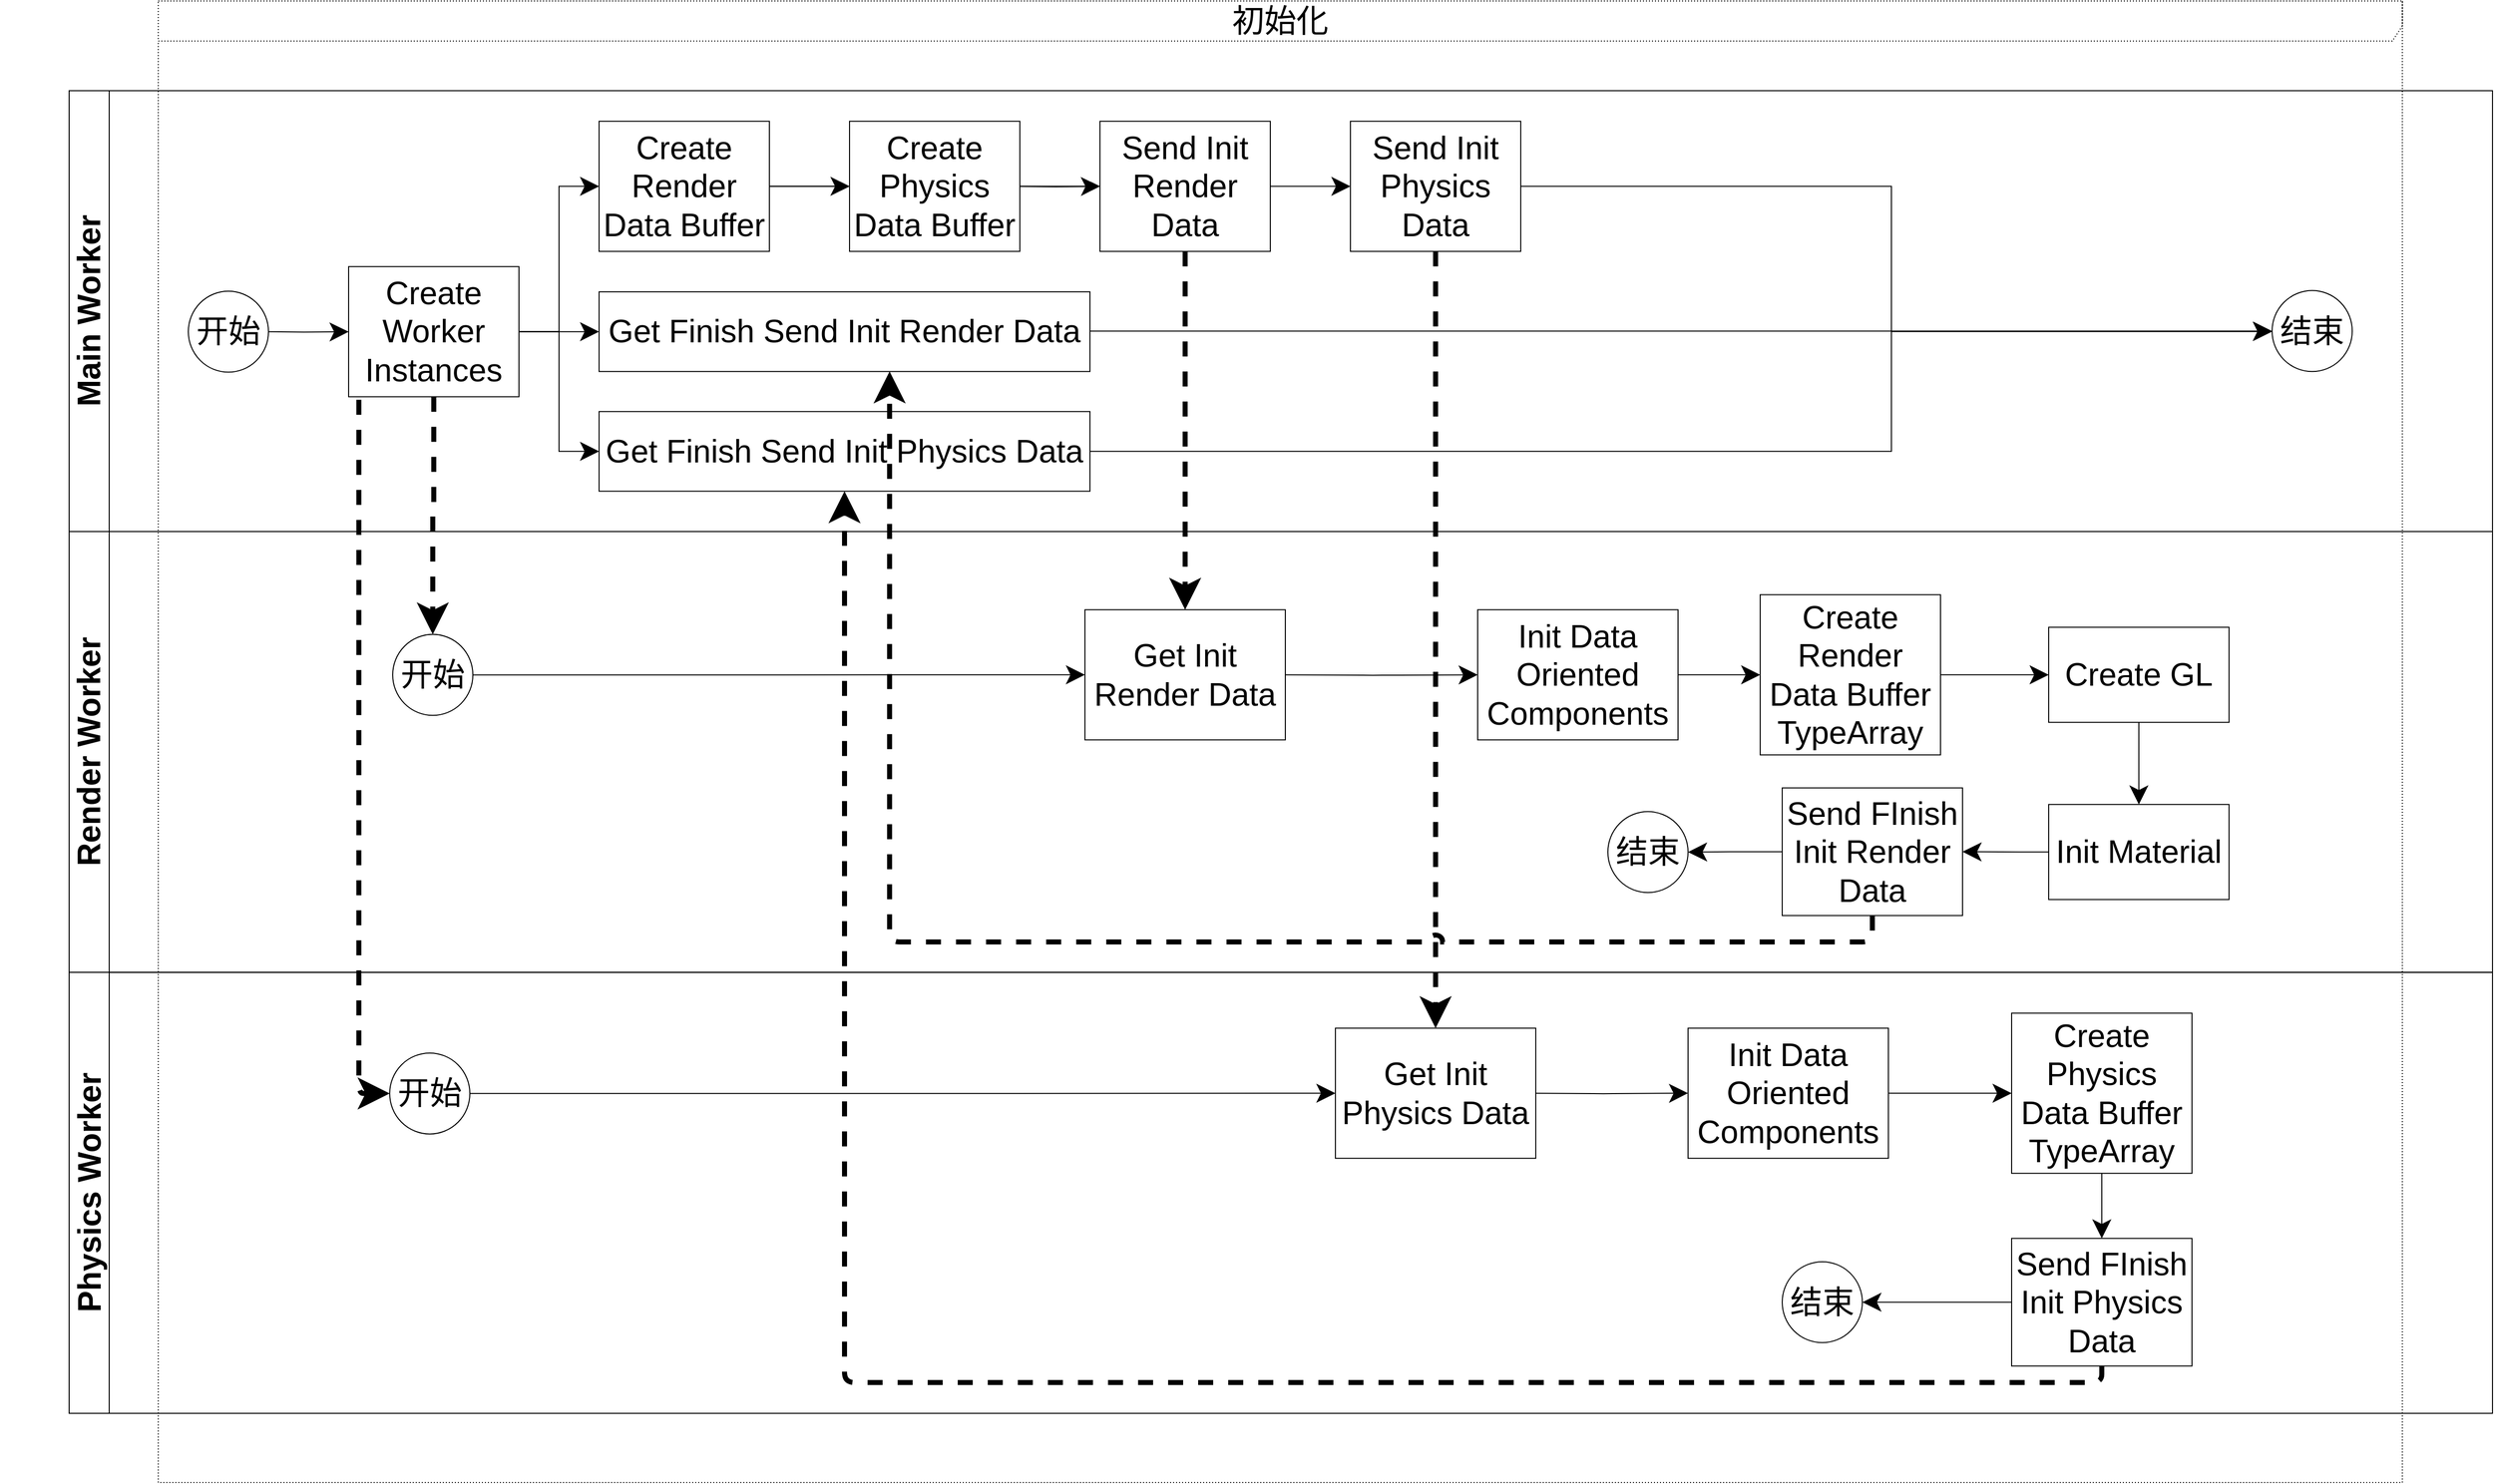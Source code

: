 <mxfile version="14.6.13" type="device"><diagram id="prtHgNgQTEPvFCAcTncT" name="Page-1"><mxGraphModel dx="4514" dy="4009" grid="1" gridSize="10" guides="1" tooltips="1" connect="1" arrows="1" fold="1" page="1" pageScale="1" pageWidth="827" pageHeight="1169" math="0" shadow="0"><root><mxCell id="0"/><mxCell id="1" parent="0"/><mxCell id="ZeFKKhJOCGgm9yfMqdJx-5" value="&lt;font style=&quot;font-size: 32px&quot;&gt;初始化&lt;/font&gt;" style="shape=umlFrame;whiteSpace=wrap;html=1;width=2437;height=40;fontSize=22;dashed=1;dashPattern=1 2;" parent="1" vertex="1"><mxGeometry x="-550" y="-680" width="2240" height="1480" as="geometry"/></mxCell><mxCell id="ZeFKKhJOCGgm9yfMqdJx-6" value="&lt;font style=&quot;font-size: 32px&quot;&gt;Main Worker&lt;/font&gt;" style="swimlane;html=1;childLayout=stackLayout;resizeParent=1;resizeParentMax=0;horizontal=0;startSize=40;horizontalStack=0;fontSize=22;" parent="1" vertex="1"><mxGeometry x="-639" y="-590.42" width="2419" height="440.42" as="geometry"><mxRectangle x="120" y="120" width="30" height="50" as="alternateBounds"/></mxGeometry></mxCell><mxCell id="ZeFKKhJOCGgm9yfMqdJx-7" style="edgeStyle=orthogonalEdgeStyle;rounded=0;orthogonalLoop=1;jettySize=auto;html=1;endArrow=classic;endFill=1;fontSize=22;" parent="1" edge="1"><mxGeometry relative="1" as="geometry"><mxPoint x="-700.0" y="-400.63" as="sourcePoint"/><mxPoint x="-699.966" y="-400.63" as="targetPoint"/></mxGeometry></mxCell><mxCell id="ZeFKKhJOCGgm9yfMqdJx-9" value="开始" style="ellipse;whiteSpace=wrap;html=1;fontSize=32;" parent="1" vertex="1"><mxGeometry x="-520" y="-390.07" width="80" height="80.83" as="geometry"/></mxCell><mxCell id="ZeFKKhJOCGgm9yfMqdJx-11" value="" style="edgeStyle=orthogonalEdgeStyle;rounded=0;orthogonalLoop=1;jettySize=auto;html=1;fontSize=32;endSize=16;startSize=16;" parent="1" target="ZeFKKhJOCGgm9yfMqdJx-15" edge="1"><mxGeometry relative="1" as="geometry"><mxPoint x="-440" y="-349.66" as="sourcePoint"/></mxGeometry></mxCell><mxCell id="ZeFKKhJOCGgm9yfMqdJx-13" value="" style="edgeStyle=orthogonalEdgeStyle;rounded=0;orthogonalLoop=1;jettySize=auto;html=1;fontSize=32;endSize=16;startSize=16;" parent="1" source="ZeFKKhJOCGgm9yfMqdJx-15" target="ZeFKKhJOCGgm9yfMqdJx-17" edge="1"><mxGeometry relative="1" as="geometry"><Array as="points"><mxPoint x="-150" y="-349.86"/><mxPoint x="-150" y="-494.86"/></Array></mxGeometry></mxCell><mxCell id="ZeFKKhJOCGgm9yfMqdJx-72" style="edgeStyle=orthogonalEdgeStyle;rounded=0;orthogonalLoop=1;jettySize=auto;html=1;entryX=0;entryY=0.5;entryDx=0;entryDy=0;startSize=16;endSize=16;" parent="1" source="ZeFKKhJOCGgm9yfMqdJx-15" target="ZeFKKhJOCGgm9yfMqdJx-61" edge="1"><mxGeometry relative="1" as="geometry"/></mxCell><mxCell id="ZeFKKhJOCGgm9yfMqdJx-73" style="edgeStyle=orthogonalEdgeStyle;rounded=0;orthogonalLoop=1;jettySize=auto;html=1;entryX=0;entryY=0.5;entryDx=0;entryDy=0;startSize=16;endSize=16;" parent="1" source="ZeFKKhJOCGgm9yfMqdJx-15" target="ZeFKKhJOCGgm9yfMqdJx-71" edge="1"><mxGeometry relative="1" as="geometry"><Array as="points"><mxPoint x="-150" y="-349.86"/><mxPoint x="-150" y="-229.86"/></Array></mxGeometry></mxCell><mxCell id="ZeFKKhJOCGgm9yfMqdJx-136" style="edgeStyle=orthogonalEdgeStyle;rounded=1;jumpStyle=none;orthogonalLoop=1;jettySize=auto;html=1;entryX=0.5;entryY=0;entryDx=0;entryDy=0;startSize=16;endSize=16;strokeWidth=5;dashed=1;" parent="1" source="ZeFKKhJOCGgm9yfMqdJx-15" target="ZeFKKhJOCGgm9yfMqdJx-129" edge="1"><mxGeometry relative="1" as="geometry"><Array as="points"/></mxGeometry></mxCell><mxCell id="ZeFKKhJOCGgm9yfMqdJx-137" style="edgeStyle=orthogonalEdgeStyle;rounded=1;jumpStyle=none;orthogonalLoop=1;jettySize=auto;html=1;entryX=0;entryY=0.5;entryDx=0;entryDy=0;dashed=1;startSize=16;endSize=16;strokeWidth=5;exitX=0.06;exitY=1.023;exitDx=0;exitDy=0;exitPerimeter=0;" parent="1" source="ZeFKKhJOCGgm9yfMqdJx-15" target="ZeFKKhJOCGgm9yfMqdJx-132" edge="1"><mxGeometry relative="1" as="geometry"><Array as="points"><mxPoint x="-350" y="411"/></Array></mxGeometry></mxCell><mxCell id="ZeFKKhJOCGgm9yfMqdJx-15" value="Create Worker Instances" style="whiteSpace=wrap;html=1;fontSize=32;" parent="1" vertex="1"><mxGeometry x="-360" y="-414.65" width="170" height="130" as="geometry"/></mxCell><mxCell id="ZeFKKhJOCGgm9yfMqdJx-63" value="" style="edgeStyle=orthogonalEdgeStyle;rounded=0;orthogonalLoop=1;jettySize=auto;html=1;" parent="1" source="ZeFKKhJOCGgm9yfMqdJx-17" target="ZeFKKhJOCGgm9yfMqdJx-62" edge="1"><mxGeometry relative="1" as="geometry"/></mxCell><mxCell id="ZeFKKhJOCGgm9yfMqdJx-69" value="" style="edgeStyle=orthogonalEdgeStyle;rounded=0;orthogonalLoop=1;jettySize=auto;html=1;endSize=16;startSize=16;" parent="1" source="ZeFKKhJOCGgm9yfMqdJx-17" edge="1"><mxGeometry relative="1" as="geometry"><mxPoint x="140" y="-494.86" as="targetPoint"/></mxGeometry></mxCell><mxCell id="ZeFKKhJOCGgm9yfMqdJx-17" value="Create Render Data Buffer" style="whiteSpace=wrap;html=1;fontSize=32;" parent="1" vertex="1"><mxGeometry x="-110" y="-559.86" width="170" height="130" as="geometry"/></mxCell><mxCell id="ZeFKKhJOCGgm9yfMqdJx-54" value="&lt;font style=&quot;font-size: 32px&quot;&gt;Render Worker&lt;/font&gt;" style="swimlane;html=1;childLayout=stackLayout;resizeParent=1;resizeParentMax=0;horizontal=0;startSize=40;horizontalStack=0;fontSize=22;" parent="1" vertex="1"><mxGeometry x="-639" y="-150" width="2419" height="440.42" as="geometry"><mxRectangle x="120" y="120" width="30" height="50" as="alternateBounds"/></mxGeometry></mxCell><mxCell id="ZeFKKhJOCGgm9yfMqdJx-60" value="&lt;font style=&quot;font-size: 32px&quot;&gt;Physics Worker&lt;/font&gt;" style="swimlane;html=1;childLayout=stackLayout;resizeParent=1;resizeParentMax=0;horizontal=0;startSize=40;horizontalStack=0;fontSize=22;" parent="1" vertex="1"><mxGeometry x="-639" y="290.42" width="2419" height="440.42" as="geometry"><mxRectangle x="120" y="120" width="30" height="50" as="alternateBounds"/></mxGeometry></mxCell><mxCell id="ZeFKKhJOCGgm9yfMqdJx-77" style="edgeStyle=orthogonalEdgeStyle;rounded=0;orthogonalLoop=1;jettySize=auto;html=1;entryX=0;entryY=0.5;entryDx=0;entryDy=0;startSize=16;endSize=16;" parent="1" source="ZeFKKhJOCGgm9yfMqdJx-61" target="ZeFKKhJOCGgm9yfMqdJx-75" edge="1"><mxGeometry relative="1" as="geometry"><Array as="points"><mxPoint x="1560" y="-349.86"/></Array></mxGeometry></mxCell><mxCell id="ZeFKKhJOCGgm9yfMqdJx-61" value="Get Finish Send Init Render Data" style="whiteSpace=wrap;html=1;fontSize=32;" parent="1" vertex="1"><mxGeometry x="-110" y="-389.44" width="490" height="79.58" as="geometry"/></mxCell><mxCell id="ZeFKKhJOCGgm9yfMqdJx-65" value="" style="edgeStyle=orthogonalEdgeStyle;rounded=0;orthogonalLoop=1;jettySize=auto;html=1;" parent="1" source="ZeFKKhJOCGgm9yfMqdJx-62" target="ZeFKKhJOCGgm9yfMqdJx-64" edge="1"><mxGeometry relative="1" as="geometry"/></mxCell><mxCell id="ZeFKKhJOCGgm9yfMqdJx-62" value="Create Physics Data Buffer" style="whiteSpace=wrap;html=1;fontSize=32;" parent="1" vertex="1"><mxGeometry x="140" y="-559.86" width="170" height="130" as="geometry"/></mxCell><mxCell id="ZeFKKhJOCGgm9yfMqdJx-67" value="" style="edgeStyle=orthogonalEdgeStyle;rounded=0;orthogonalLoop=1;jettySize=auto;html=1;endSize=16;startSize=16;" parent="1" source="ZeFKKhJOCGgm9yfMqdJx-64" target="ZeFKKhJOCGgm9yfMqdJx-66" edge="1"><mxGeometry relative="1" as="geometry"/></mxCell><mxCell id="ZeFKKhJOCGgm9yfMqdJx-104" style="edgeStyle=orthogonalEdgeStyle;rounded=0;orthogonalLoop=1;jettySize=auto;html=1;entryX=0.5;entryY=0;entryDx=0;entryDy=0;startSize=16;endSize=16;jumpStyle=none;dashed=1;strokeWidth=5;" parent="1" source="ZeFKKhJOCGgm9yfMqdJx-64" target="ZeFKKhJOCGgm9yfMqdJx-130" edge="1"><mxGeometry relative="1" as="geometry"><mxPoint x="476" y="-91.86" as="targetPoint"/><Array as="points"><mxPoint x="475" y="-100"/><mxPoint x="475" y="-100"/></Array></mxGeometry></mxCell><mxCell id="ZeFKKhJOCGgm9yfMqdJx-64" value="Send Init Render Data" style="whiteSpace=wrap;html=1;fontSize=32;" parent="1" vertex="1"><mxGeometry x="390" y="-559.86" width="170" height="130" as="geometry"/></mxCell><mxCell id="ZeFKKhJOCGgm9yfMqdJx-76" style="edgeStyle=orthogonalEdgeStyle;rounded=0;orthogonalLoop=1;jettySize=auto;html=1;entryX=0;entryY=0.5;entryDx=0;entryDy=0;startSize=16;endSize=16;" parent="1" source="ZeFKKhJOCGgm9yfMqdJx-66" target="ZeFKKhJOCGgm9yfMqdJx-75" edge="1"><mxGeometry relative="1" as="geometry"><Array as="points"><mxPoint x="1180" y="-494.86"/><mxPoint x="1180" y="-349.86"/><mxPoint x="1560" y="-349.86"/></Array></mxGeometry></mxCell><mxCell id="ZeFKKhJOCGgm9yfMqdJx-128" style="edgeStyle=orthogonalEdgeStyle;rounded=1;jumpStyle=none;orthogonalLoop=1;jettySize=auto;html=1;dashed=1;startSize=16;endSize=16;strokeWidth=5;entryX=0.5;entryY=0;entryDx=0;entryDy=0;" parent="1" source="ZeFKKhJOCGgm9yfMqdJx-66" target="ZeFKKhJOCGgm9yfMqdJx-133" edge="1"><mxGeometry relative="1" as="geometry"><mxPoint x="727" y="326.14" as="targetPoint"/></mxGeometry></mxCell><mxCell id="ZeFKKhJOCGgm9yfMqdJx-66" value="Send Init Physics Data" style="whiteSpace=wrap;html=1;fontSize=32;" parent="1" vertex="1"><mxGeometry x="640" y="-559.86" width="170" height="130" as="geometry"/></mxCell><mxCell id="ZeFKKhJOCGgm9yfMqdJx-70" value="" style="edgeStyle=orthogonalEdgeStyle;rounded=0;orthogonalLoop=1;jettySize=auto;html=1;endSize=16;startSize=16;" parent="1" target="ZeFKKhJOCGgm9yfMqdJx-64" edge="1"><mxGeometry relative="1" as="geometry"><mxPoint x="310" y="-494.86" as="sourcePoint"/></mxGeometry></mxCell><mxCell id="ZeFKKhJOCGgm9yfMqdJx-78" style="edgeStyle=orthogonalEdgeStyle;rounded=0;orthogonalLoop=1;jettySize=auto;html=1;entryX=0;entryY=0.5;entryDx=0;entryDy=0;startSize=16;endSize=16;" parent="1" source="ZeFKKhJOCGgm9yfMqdJx-71" target="ZeFKKhJOCGgm9yfMqdJx-75" edge="1"><mxGeometry relative="1" as="geometry"><Array as="points"><mxPoint x="1180" y="-229.86"/><mxPoint x="1180" y="-349.86"/><mxPoint x="1560" y="-349.86"/></Array></mxGeometry></mxCell><mxCell id="ZeFKKhJOCGgm9yfMqdJx-71" value="Get Finish Send Init Physics Data" style="whiteSpace=wrap;html=1;fontSize=32;" parent="1" vertex="1"><mxGeometry x="-110" y="-269.86" width="490" height="79.58" as="geometry"/></mxCell><mxCell id="ZeFKKhJOCGgm9yfMqdJx-75" value="结束" style="ellipse;whiteSpace=wrap;html=1;fontSize=32;" parent="1" vertex="1"><mxGeometry x="1560" y="-390.69" width="80" height="80.83" as="geometry"/></mxCell><mxCell id="ZeFKKhJOCGgm9yfMqdJx-79" style="edgeStyle=orthogonalEdgeStyle;rounded=0;orthogonalLoop=1;jettySize=auto;html=1;endArrow=classic;endFill=1;fontSize=22;" parent="1" edge="1"><mxGeometry relative="1" as="geometry"><mxPoint x="-690.0" y="-45.62" as="sourcePoint"/><mxPoint x="-689.966" y="-45.62" as="targetPoint"/></mxGeometry></mxCell><mxCell id="ZeFKKhJOCGgm9yfMqdJx-117" style="edgeStyle=orthogonalEdgeStyle;rounded=1;jumpStyle=none;orthogonalLoop=1;jettySize=auto;html=1;entryX=0;entryY=0.5;entryDx=0;entryDy=0;startSize=16;endSize=16;strokeWidth=1;" parent="1" target="ZeFKKhJOCGgm9yfMqdJx-105" edge="1"><mxGeometry relative="1" as="geometry"><mxPoint x="566" y="-6.86" as="sourcePoint"/></mxGeometry></mxCell><mxCell id="ZeFKKhJOCGgm9yfMqdJx-107" value="" style="edgeStyle=orthogonalEdgeStyle;rounded=1;jumpStyle=none;orthogonalLoop=1;jettySize=auto;html=1;startSize=16;endSize=16;strokeWidth=1;" parent="1" source="ZeFKKhJOCGgm9yfMqdJx-105" target="ZeFKKhJOCGgm9yfMqdJx-106" edge="1"><mxGeometry relative="1" as="geometry"/></mxCell><mxCell id="ZeFKKhJOCGgm9yfMqdJx-105" value="Init Data Oriented Components" style="whiteSpace=wrap;html=1;fontSize=32;" parent="1" vertex="1"><mxGeometry x="767" y="-71.86" width="200" height="130" as="geometry"/></mxCell><mxCell id="ZeFKKhJOCGgm9yfMqdJx-109" value="" style="edgeStyle=orthogonalEdgeStyle;rounded=1;jumpStyle=none;orthogonalLoop=1;jettySize=auto;html=1;startSize=16;endSize=16;strokeWidth=1;" parent="1" source="ZeFKKhJOCGgm9yfMqdJx-106" target="ZeFKKhJOCGgm9yfMqdJx-108" edge="1"><mxGeometry relative="1" as="geometry"/></mxCell><mxCell id="ZeFKKhJOCGgm9yfMqdJx-106" value="Create Render Data Buffer TypeArray" style="whiteSpace=wrap;html=1;fontSize=32;" parent="1" vertex="1"><mxGeometry x="1049" y="-86.86" width="180" height="160" as="geometry"/></mxCell><mxCell id="ZeFKKhJOCGgm9yfMqdJx-111" value="" style="edgeStyle=orthogonalEdgeStyle;rounded=1;jumpStyle=none;orthogonalLoop=1;jettySize=auto;html=1;startSize=16;endSize=16;strokeWidth=1;" parent="1" source="ZeFKKhJOCGgm9yfMqdJx-108" target="ZeFKKhJOCGgm9yfMqdJx-110" edge="1"><mxGeometry relative="1" as="geometry"/></mxCell><mxCell id="ZeFKKhJOCGgm9yfMqdJx-108" value="Create GL" style="whiteSpace=wrap;html=1;fontSize=32;" parent="1" vertex="1"><mxGeometry x="1337" y="-54.36" width="180" height="95" as="geometry"/></mxCell><mxCell id="ZeFKKhJOCGgm9yfMqdJx-113" value="" style="edgeStyle=orthogonalEdgeStyle;rounded=1;jumpStyle=none;orthogonalLoop=1;jettySize=auto;html=1;startSize=16;endSize=16;strokeWidth=1;" parent="1" source="ZeFKKhJOCGgm9yfMqdJx-110" target="ZeFKKhJOCGgm9yfMqdJx-112" edge="1"><mxGeometry relative="1" as="geometry"/></mxCell><mxCell id="ZeFKKhJOCGgm9yfMqdJx-110" value="Init Material" style="whiteSpace=wrap;html=1;fontSize=32;" parent="1" vertex="1"><mxGeometry x="1337" y="122.64" width="180" height="95" as="geometry"/></mxCell><mxCell id="ZeFKKhJOCGgm9yfMqdJx-115" style="edgeStyle=orthogonalEdgeStyle;rounded=1;jumpStyle=none;orthogonalLoop=1;jettySize=auto;html=1;startSize=16;endSize=16;strokeWidth=1;" parent="1" source="ZeFKKhJOCGgm9yfMqdJx-112" target="ZeFKKhJOCGgm9yfMqdJx-114" edge="1"><mxGeometry relative="1" as="geometry"/></mxCell><mxCell id="ZeFKKhJOCGgm9yfMqdJx-116" style="edgeStyle=orthogonalEdgeStyle;rounded=1;jumpStyle=arc;orthogonalLoop=1;jettySize=auto;html=1;startSize=16;endSize=16;strokeWidth=5;dashed=1;" parent="1" source="ZeFKKhJOCGgm9yfMqdJx-112" edge="1"><mxGeometry relative="1" as="geometry"><mxPoint x="180" y="-310" as="targetPoint"/><Array as="points"><mxPoint x="1161" y="260"/><mxPoint x="180" y="260"/><mxPoint x="180" y="-310"/></Array></mxGeometry></mxCell><mxCell id="ZeFKKhJOCGgm9yfMqdJx-112" value="Send FInish Init Render Data" style="whiteSpace=wrap;html=1;fontSize=32;" parent="1" vertex="1"><mxGeometry x="1071" y="106.14" width="180" height="127.5" as="geometry"/></mxCell><mxCell id="ZeFKKhJOCGgm9yfMqdJx-114" value="结束" style="ellipse;whiteSpace=wrap;html=1;fontSize=32;" parent="1" vertex="1"><mxGeometry x="897" y="129.81" width="80" height="80.83" as="geometry"/></mxCell><mxCell id="ZeFKKhJOCGgm9yfMqdJx-123" style="edgeStyle=orthogonalEdgeStyle;rounded=1;jumpStyle=none;orthogonalLoop=1;jettySize=auto;html=1;startSize=16;endSize=16;strokeWidth=1;" parent="1" target="ZeFKKhJOCGgm9yfMqdJx-119" edge="1"><mxGeometry relative="1" as="geometry"><mxPoint x="817" y="411.14" as="sourcePoint"/></mxGeometry></mxCell><mxCell id="ZeFKKhJOCGgm9yfMqdJx-124" style="edgeStyle=orthogonalEdgeStyle;rounded=1;jumpStyle=none;orthogonalLoop=1;jettySize=auto;html=1;startSize=16;endSize=16;strokeWidth=1;" parent="1" source="ZeFKKhJOCGgm9yfMqdJx-119" target="ZeFKKhJOCGgm9yfMqdJx-120" edge="1"><mxGeometry relative="1" as="geometry"/></mxCell><mxCell id="ZeFKKhJOCGgm9yfMqdJx-119" value="Init Data Oriented Components" style="whiteSpace=wrap;html=1;fontSize=32;" parent="1" vertex="1"><mxGeometry x="977" y="346.14" width="200" height="130" as="geometry"/></mxCell><mxCell id="ZeFKKhJOCGgm9yfMqdJx-125" style="edgeStyle=orthogonalEdgeStyle;rounded=1;jumpStyle=none;orthogonalLoop=1;jettySize=auto;html=1;startSize=16;endSize=16;strokeWidth=1;" parent="1" source="ZeFKKhJOCGgm9yfMqdJx-120" target="ZeFKKhJOCGgm9yfMqdJx-121" edge="1"><mxGeometry relative="1" as="geometry"/></mxCell><mxCell id="ZeFKKhJOCGgm9yfMqdJx-120" value="Create Physics Data Buffer TypeArray" style="whiteSpace=wrap;html=1;fontSize=32;" parent="1" vertex="1"><mxGeometry x="1300" y="331.14" width="180" height="160" as="geometry"/></mxCell><mxCell id="ZeFKKhJOCGgm9yfMqdJx-126" style="edgeStyle=orthogonalEdgeStyle;rounded=1;jumpStyle=none;orthogonalLoop=1;jettySize=auto;html=1;entryX=1;entryY=0.5;entryDx=0;entryDy=0;startSize=16;endSize=16;strokeWidth=1;" parent="1" source="ZeFKKhJOCGgm9yfMqdJx-121" target="ZeFKKhJOCGgm9yfMqdJx-122" edge="1"><mxGeometry relative="1" as="geometry"/></mxCell><mxCell id="ZeFKKhJOCGgm9yfMqdJx-127" style="edgeStyle=orthogonalEdgeStyle;rounded=1;jumpStyle=arc;orthogonalLoop=1;jettySize=auto;html=1;startSize=16;endSize=16;strokeWidth=5;dashed=1;" parent="1" source="ZeFKKhJOCGgm9yfMqdJx-121" target="ZeFKKhJOCGgm9yfMqdJx-71" edge="1"><mxGeometry relative="1" as="geometry"><Array as="points"><mxPoint x="1390" y="700.14"/><mxPoint x="135" y="700.14"/></Array></mxGeometry></mxCell><mxCell id="ZeFKKhJOCGgm9yfMqdJx-121" value="Send FInish Init Physics Data" style="whiteSpace=wrap;html=1;fontSize=32;" parent="1" vertex="1"><mxGeometry x="1300" y="556.14" width="180" height="127.5" as="geometry"/></mxCell><mxCell id="ZeFKKhJOCGgm9yfMqdJx-122" value="结束" style="ellipse;whiteSpace=wrap;html=1;fontSize=32;" parent="1" vertex="1"><mxGeometry x="1071" y="579.47" width="80" height="80.83" as="geometry"/></mxCell><mxCell id="ZeFKKhJOCGgm9yfMqdJx-131" style="edgeStyle=orthogonalEdgeStyle;rounded=1;jumpStyle=none;orthogonalLoop=1;jettySize=auto;html=1;startSize=16;endSize=16;strokeWidth=1;" parent="1" source="ZeFKKhJOCGgm9yfMqdJx-129" target="ZeFKKhJOCGgm9yfMqdJx-130" edge="1"><mxGeometry relative="1" as="geometry"/></mxCell><mxCell id="ZeFKKhJOCGgm9yfMqdJx-129" value="开始" style="ellipse;whiteSpace=wrap;html=1;fontSize=32;" parent="1" vertex="1"><mxGeometry x="-316" y="-47.19" width="80" height="80.83" as="geometry"/></mxCell><mxCell id="ZeFKKhJOCGgm9yfMqdJx-130" value="Get Init Render Data" style="whiteSpace=wrap;html=1;fontSize=32;" parent="1" vertex="1"><mxGeometry x="375" y="-71.86" width="200" height="130" as="geometry"/></mxCell><mxCell id="ZeFKKhJOCGgm9yfMqdJx-135" style="edgeStyle=orthogonalEdgeStyle;rounded=1;jumpStyle=none;orthogonalLoop=1;jettySize=auto;html=1;entryX=0;entryY=0.5;entryDx=0;entryDy=0;startSize=16;endSize=16;strokeWidth=1;" parent="1" source="ZeFKKhJOCGgm9yfMqdJx-132" target="ZeFKKhJOCGgm9yfMqdJx-133" edge="1"><mxGeometry relative="1" as="geometry"/></mxCell><mxCell id="ZeFKKhJOCGgm9yfMqdJx-132" value="开始" style="ellipse;whiteSpace=wrap;html=1;fontSize=32;" parent="1" vertex="1"><mxGeometry x="-319" y="371" width="80" height="80.83" as="geometry"/></mxCell><mxCell id="ZeFKKhJOCGgm9yfMqdJx-133" value="Get Init Physics Data" style="whiteSpace=wrap;html=1;fontSize=32;" parent="1" vertex="1"><mxGeometry x="625" y="346.14" width="200" height="130" as="geometry"/></mxCell></root></mxGraphModel></diagram></mxfile>